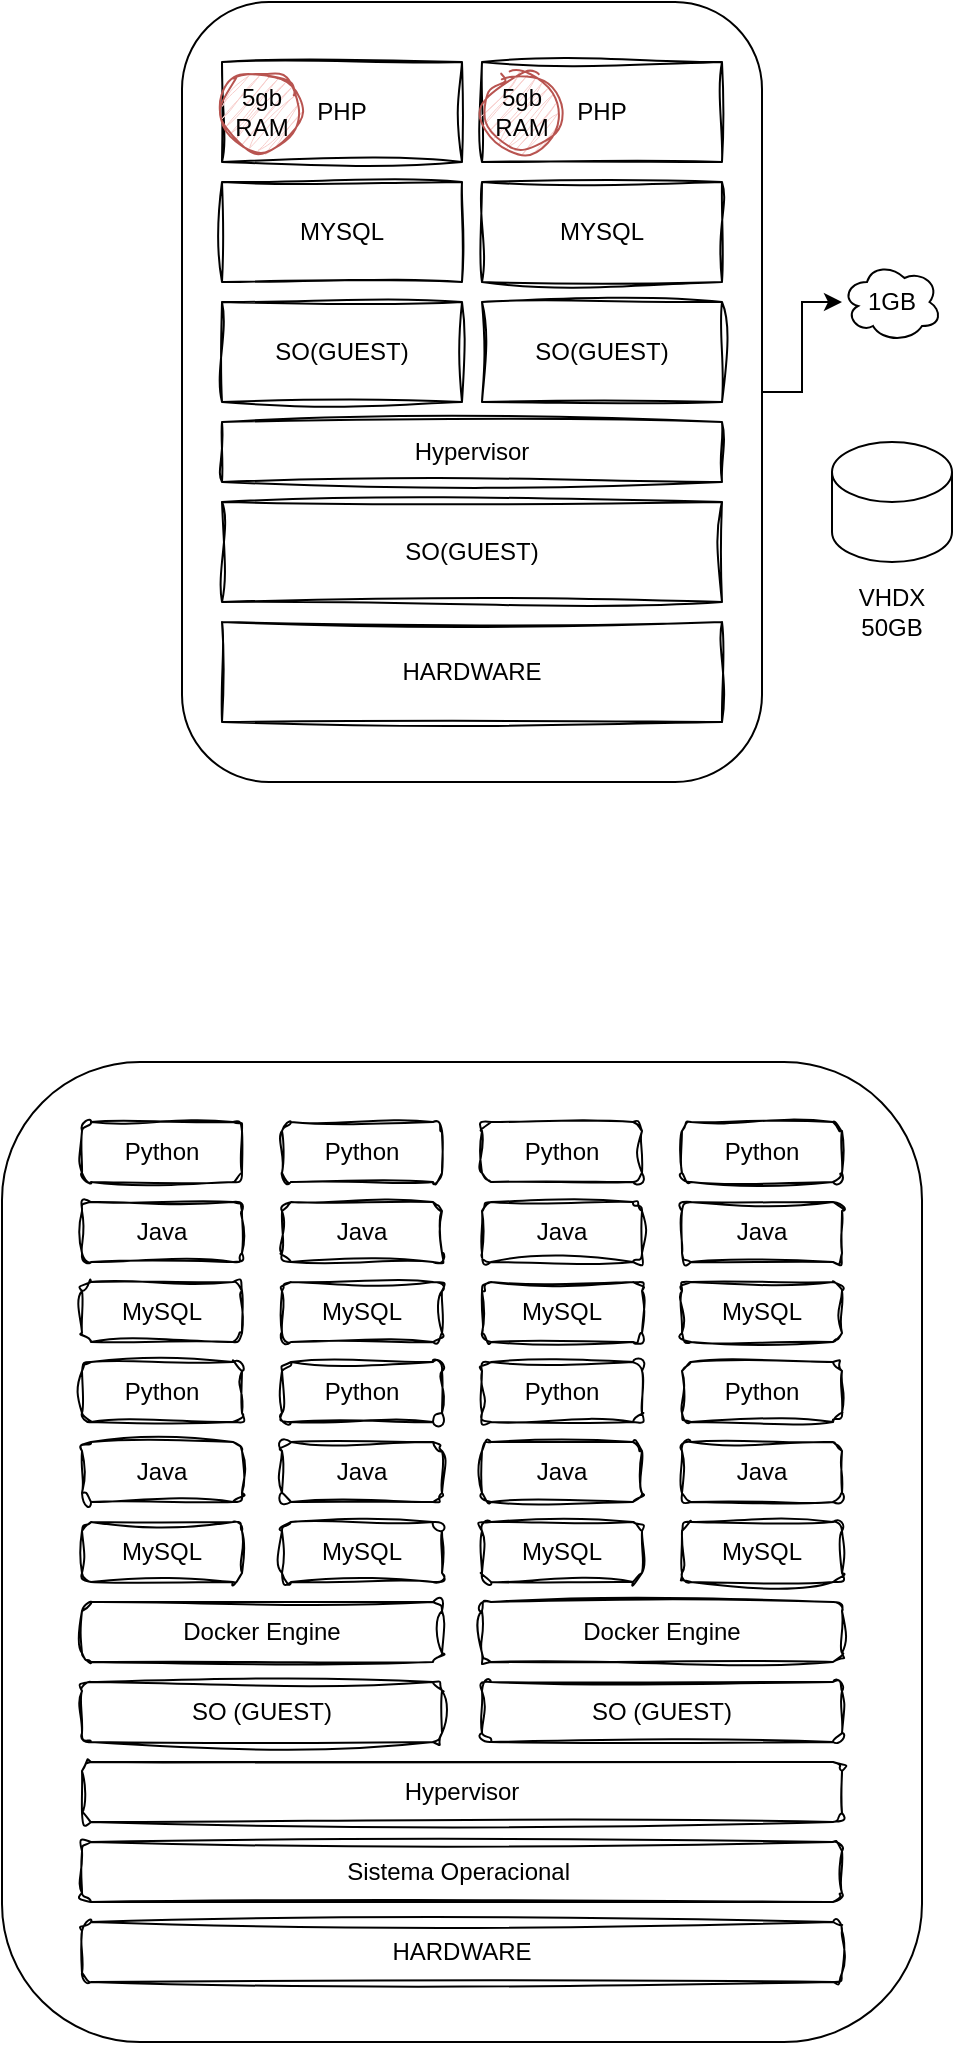 <mxfile version="21.1.2" type="github">
  <diagram name="Página-1" id="jKAN_4xwL9hKnfSjliuN">
    <mxGraphModel dx="1191" dy="687" grid="1" gridSize="10" guides="1" tooltips="1" connect="1" arrows="1" fold="1" page="1" pageScale="1" pageWidth="827" pageHeight="1169" math="0" shadow="0">
      <root>
        <mxCell id="0" />
        <mxCell id="1" parent="0" />
        <mxCell id="SblSH_98xNAXlvt-BYqG-34" value="" style="group" vertex="1" connectable="0" parent="1">
          <mxGeometry x="210" y="120" width="385" height="390" as="geometry" />
        </mxCell>
        <mxCell id="SblSH_98xNAXlvt-BYqG-1" value="" style="rounded=1;whiteSpace=wrap;html=1;" vertex="1" parent="SblSH_98xNAXlvt-BYqG-34">
          <mxGeometry width="290" height="390" as="geometry" />
        </mxCell>
        <mxCell id="SblSH_98xNAXlvt-BYqG-9" value="Hypervisor" style="rounded=0;whiteSpace=wrap;html=1;sketch=1;curveFitting=1;jiggle=2;" vertex="1" parent="SblSH_98xNAXlvt-BYqG-34">
          <mxGeometry x="20" y="210" width="250" height="30" as="geometry" />
        </mxCell>
        <mxCell id="SblSH_98xNAXlvt-BYqG-12" value="SO(GUEST)" style="rounded=0;whiteSpace=wrap;html=1;sketch=1;curveFitting=1;jiggle=2;" vertex="1" parent="SblSH_98xNAXlvt-BYqG-34">
          <mxGeometry x="20" y="250" width="250" height="50" as="geometry" />
        </mxCell>
        <mxCell id="SblSH_98xNAXlvt-BYqG-13" value="HARDWARE" style="rounded=0;whiteSpace=wrap;html=1;sketch=1;curveFitting=1;jiggle=2;" vertex="1" parent="SblSH_98xNAXlvt-BYqG-34">
          <mxGeometry x="20" y="310" width="250" height="50" as="geometry" />
        </mxCell>
        <mxCell id="SblSH_98xNAXlvt-BYqG-14" value="" style="group;sketch=1;curveFitting=1;jiggle=2;" vertex="1" connectable="0" parent="SblSH_98xNAXlvt-BYqG-34">
          <mxGeometry x="20" y="150" width="250" height="50" as="geometry" />
        </mxCell>
        <mxCell id="SblSH_98xNAXlvt-BYqG-4" value="SO(GUEST)" style="rounded=0;whiteSpace=wrap;html=1;sketch=1;curveFitting=1;jiggle=2;" vertex="1" parent="SblSH_98xNAXlvt-BYqG-14">
          <mxGeometry width="120" height="50" as="geometry" />
        </mxCell>
        <mxCell id="SblSH_98xNAXlvt-BYqG-8" value="SO(GUEST)" style="rounded=0;whiteSpace=wrap;html=1;sketch=1;curveFitting=1;jiggle=2;" vertex="1" parent="SblSH_98xNAXlvt-BYqG-14">
          <mxGeometry x="130" width="120" height="50" as="geometry" />
        </mxCell>
        <mxCell id="SblSH_98xNAXlvt-BYqG-15" value="" style="group;sketch=1;curveFitting=1;jiggle=2;" vertex="1" connectable="0" parent="SblSH_98xNAXlvt-BYqG-34">
          <mxGeometry x="20" y="90" width="250" height="50" as="geometry" />
        </mxCell>
        <mxCell id="SblSH_98xNAXlvt-BYqG-3" value="MYSQL" style="rounded=0;whiteSpace=wrap;html=1;sketch=1;curveFitting=1;jiggle=2;" vertex="1" parent="SblSH_98xNAXlvt-BYqG-15">
          <mxGeometry width="120" height="50" as="geometry" />
        </mxCell>
        <mxCell id="SblSH_98xNAXlvt-BYqG-7" value="MYSQL" style="rounded=0;whiteSpace=wrap;html=1;sketch=1;curveFitting=1;jiggle=2;" vertex="1" parent="SblSH_98xNAXlvt-BYqG-15">
          <mxGeometry x="130" width="120" height="50" as="geometry" />
        </mxCell>
        <mxCell id="SblSH_98xNAXlvt-BYqG-16" value="" style="group;sketch=1;curveFitting=1;jiggle=2;" vertex="1" connectable="0" parent="SblSH_98xNAXlvt-BYqG-34">
          <mxGeometry x="20" y="30" width="250" height="50" as="geometry" />
        </mxCell>
        <mxCell id="SblSH_98xNAXlvt-BYqG-2" value="PHP" style="rounded=0;whiteSpace=wrap;html=1;sketch=1;curveFitting=1;jiggle=2;" vertex="1" parent="SblSH_98xNAXlvt-BYqG-16">
          <mxGeometry width="120" height="50" as="geometry" />
        </mxCell>
        <mxCell id="SblSH_98xNAXlvt-BYqG-6" value="PHP" style="rounded=0;whiteSpace=wrap;html=1;sketch=1;curveFitting=1;jiggle=2;" vertex="1" parent="SblSH_98xNAXlvt-BYqG-16">
          <mxGeometry x="130" width="120" height="50" as="geometry" />
        </mxCell>
        <mxCell id="SblSH_98xNAXlvt-BYqG-28" value="5gb RAM" style="ellipse;whiteSpace=wrap;html=1;fillColor=#f8cecc;strokeColor=#b85450;sketch=1;curveFitting=1;jiggle=2;" vertex="1" parent="SblSH_98xNAXlvt-BYqG-16">
          <mxGeometry x="130" y="5" width="40" height="40" as="geometry" />
        </mxCell>
        <mxCell id="SblSH_98xNAXlvt-BYqG-17" value="5gb RAM" style="ellipse;whiteSpace=wrap;html=1;fillColor=#f8cecc;strokeColor=#b85450;sketch=1;curveFitting=1;jiggle=2;" vertex="1" parent="SblSH_98xNAXlvt-BYqG-16">
          <mxGeometry y="5" width="40" height="40" as="geometry" />
        </mxCell>
        <mxCell id="SblSH_98xNAXlvt-BYqG-29" value="1GB" style="ellipse;shape=cloud;whiteSpace=wrap;html=1;rounded=1;" vertex="1" parent="SblSH_98xNAXlvt-BYqG-34">
          <mxGeometry x="330" y="130" width="50" height="40" as="geometry" />
        </mxCell>
        <mxCell id="SblSH_98xNAXlvt-BYqG-30" value="" style="edgeStyle=orthogonalEdgeStyle;rounded=0;orthogonalLoop=1;jettySize=auto;html=1;" edge="1" parent="SblSH_98xNAXlvt-BYqG-34" source="SblSH_98xNAXlvt-BYqG-1" target="SblSH_98xNAXlvt-BYqG-29">
          <mxGeometry relative="1" as="geometry" />
        </mxCell>
        <mxCell id="SblSH_98xNAXlvt-BYqG-31" value="" style="shape=cylinder3;whiteSpace=wrap;html=1;boundedLbl=1;backgroundOutline=1;size=15;" vertex="1" parent="SblSH_98xNAXlvt-BYqG-34">
          <mxGeometry x="325" y="220" width="60" height="60" as="geometry" />
        </mxCell>
        <mxCell id="SblSH_98xNAXlvt-BYqG-33" value="VHDX 50GB" style="text;html=1;strokeColor=none;fillColor=none;align=center;verticalAlign=middle;whiteSpace=wrap;rounded=0;" vertex="1" parent="SblSH_98xNAXlvt-BYqG-34">
          <mxGeometry x="325" y="290" width="60" height="30" as="geometry" />
        </mxCell>
        <mxCell id="SblSH_98xNAXlvt-BYqG-93" value="" style="group" vertex="1" connectable="0" parent="1">
          <mxGeometry x="120" y="650" width="460" height="490" as="geometry" />
        </mxCell>
        <mxCell id="SblSH_98xNAXlvt-BYqG-35" value="" style="rounded=1;whiteSpace=wrap;html=1;" vertex="1" parent="SblSH_98xNAXlvt-BYqG-93">
          <mxGeometry width="460" height="490" as="geometry" />
        </mxCell>
        <mxCell id="SblSH_98xNAXlvt-BYqG-46" value="" style="group;rounded=1;sketch=1;curveFitting=1;jiggle=2;" vertex="1" connectable="0" parent="SblSH_98xNAXlvt-BYqG-93">
          <mxGeometry x="40" y="30" width="80" height="110" as="geometry" />
        </mxCell>
        <mxCell id="SblSH_98xNAXlvt-BYqG-48" value="" style="group;rounded=1;sketch=1;curveFitting=1;jiggle=2;" vertex="1" connectable="0" parent="SblSH_98xNAXlvt-BYqG-46">
          <mxGeometry width="80" height="110" as="geometry" />
        </mxCell>
        <mxCell id="SblSH_98xNAXlvt-BYqG-36" value="Python" style="rounded=1;whiteSpace=wrap;html=1;sketch=1;curveFitting=1;jiggle=2;" vertex="1" parent="SblSH_98xNAXlvt-BYqG-48">
          <mxGeometry width="80" height="30" as="geometry" />
        </mxCell>
        <mxCell id="SblSH_98xNAXlvt-BYqG-43" value="Java" style="rounded=1;whiteSpace=wrap;html=1;sketch=1;curveFitting=1;jiggle=2;" vertex="1" parent="SblSH_98xNAXlvt-BYqG-48">
          <mxGeometry y="40" width="80" height="30" as="geometry" />
        </mxCell>
        <mxCell id="SblSH_98xNAXlvt-BYqG-44" value="MySQL" style="rounded=1;whiteSpace=wrap;html=1;sketch=1;curveFitting=1;jiggle=2;" vertex="1" parent="SblSH_98xNAXlvt-BYqG-48">
          <mxGeometry y="80" width="80" height="30" as="geometry" />
        </mxCell>
        <mxCell id="SblSH_98xNAXlvt-BYqG-49" value="" style="group;rounded=1;sketch=1;curveFitting=1;jiggle=2;" vertex="1" connectable="0" parent="SblSH_98xNAXlvt-BYqG-93">
          <mxGeometry x="40" y="150" width="80" height="110" as="geometry" />
        </mxCell>
        <mxCell id="SblSH_98xNAXlvt-BYqG-50" value="Python" style="rounded=1;whiteSpace=wrap;html=1;sketch=1;curveFitting=1;jiggle=2;" vertex="1" parent="SblSH_98xNAXlvt-BYqG-49">
          <mxGeometry width="80" height="30" as="geometry" />
        </mxCell>
        <mxCell id="SblSH_98xNAXlvt-BYqG-51" value="Java" style="rounded=1;whiteSpace=wrap;html=1;sketch=1;curveFitting=1;jiggle=2;" vertex="1" parent="SblSH_98xNAXlvt-BYqG-49">
          <mxGeometry y="40" width="80" height="30" as="geometry" />
        </mxCell>
        <mxCell id="SblSH_98xNAXlvt-BYqG-52" value="MySQL" style="rounded=1;whiteSpace=wrap;html=1;sketch=1;curveFitting=1;jiggle=2;" vertex="1" parent="SblSH_98xNAXlvt-BYqG-49">
          <mxGeometry y="80" width="80" height="30" as="geometry" />
        </mxCell>
        <mxCell id="SblSH_98xNAXlvt-BYqG-53" value="" style="group;rounded=1;sketch=1;curveFitting=1;jiggle=2;" vertex="1" connectable="0" parent="SblSH_98xNAXlvt-BYqG-93">
          <mxGeometry x="140" y="30" width="80" height="110" as="geometry" />
        </mxCell>
        <mxCell id="SblSH_98xNAXlvt-BYqG-54" value="" style="group;rounded=1;sketch=1;curveFitting=1;jiggle=2;" vertex="1" connectable="0" parent="SblSH_98xNAXlvt-BYqG-53">
          <mxGeometry width="80" height="110" as="geometry" />
        </mxCell>
        <mxCell id="SblSH_98xNAXlvt-BYqG-55" value="Python" style="rounded=1;whiteSpace=wrap;html=1;sketch=1;curveFitting=1;jiggle=2;" vertex="1" parent="SblSH_98xNAXlvt-BYqG-54">
          <mxGeometry width="80" height="30" as="geometry" />
        </mxCell>
        <mxCell id="SblSH_98xNAXlvt-BYqG-56" value="Java" style="rounded=1;whiteSpace=wrap;html=1;sketch=1;curveFitting=1;jiggle=2;" vertex="1" parent="SblSH_98xNAXlvt-BYqG-54">
          <mxGeometry y="40" width="80" height="30" as="geometry" />
        </mxCell>
        <mxCell id="SblSH_98xNAXlvt-BYqG-57" value="MySQL" style="rounded=1;whiteSpace=wrap;html=1;sketch=1;curveFitting=1;jiggle=2;" vertex="1" parent="SblSH_98xNAXlvt-BYqG-54">
          <mxGeometry y="80" width="80" height="30" as="geometry" />
        </mxCell>
        <mxCell id="SblSH_98xNAXlvt-BYqG-58" value="Python" style="rounded=1;whiteSpace=wrap;html=1;sketch=1;curveFitting=1;jiggle=2;" vertex="1" parent="SblSH_98xNAXlvt-BYqG-93">
          <mxGeometry x="140" y="150" width="80" height="30" as="geometry" />
        </mxCell>
        <mxCell id="SblSH_98xNAXlvt-BYqG-59" value="Java" style="rounded=1;whiteSpace=wrap;html=1;sketch=1;curveFitting=1;jiggle=2;" vertex="1" parent="SblSH_98xNAXlvt-BYqG-93">
          <mxGeometry x="140" y="190" width="80" height="30" as="geometry" />
        </mxCell>
        <mxCell id="SblSH_98xNAXlvt-BYqG-60" value="MySQL" style="rounded=1;whiteSpace=wrap;html=1;sketch=1;curveFitting=1;jiggle=2;" vertex="1" parent="SblSH_98xNAXlvt-BYqG-93">
          <mxGeometry x="140" y="230" width="80" height="30" as="geometry" />
        </mxCell>
        <mxCell id="SblSH_98xNAXlvt-BYqG-81" value="" style="group;rounded=1;sketch=1;curveFitting=1;jiggle=2;" vertex="1" connectable="0" parent="SblSH_98xNAXlvt-BYqG-93">
          <mxGeometry x="40" y="270" width="180" height="70" as="geometry" />
        </mxCell>
        <mxCell id="SblSH_98xNAXlvt-BYqG-77" value="Docker Engine" style="rounded=1;whiteSpace=wrap;html=1;sketch=1;curveFitting=1;jiggle=2;" vertex="1" parent="SblSH_98xNAXlvt-BYqG-81">
          <mxGeometry width="180" height="30" as="geometry" />
        </mxCell>
        <mxCell id="SblSH_98xNAXlvt-BYqG-78" value="SO (GUEST)" style="rounded=1;whiteSpace=wrap;html=1;sketch=1;curveFitting=1;jiggle=2;" vertex="1" parent="SblSH_98xNAXlvt-BYqG-81">
          <mxGeometry y="40" width="180" height="30" as="geometry" />
        </mxCell>
        <mxCell id="SblSH_98xNAXlvt-BYqG-86" value="Hypervisor" style="rounded=1;whiteSpace=wrap;html=1;sketch=1;curveFitting=1;jiggle=2;" vertex="1" parent="SblSH_98xNAXlvt-BYqG-93">
          <mxGeometry x="40" y="350" width="380" height="30" as="geometry" />
        </mxCell>
        <mxCell id="SblSH_98xNAXlvt-BYqG-87" value="Sistema Operacional&amp;nbsp;" style="rounded=1;whiteSpace=wrap;html=1;sketch=1;curveFitting=1;jiggle=2;" vertex="1" parent="SblSH_98xNAXlvt-BYqG-93">
          <mxGeometry x="40" y="390" width="380" height="30" as="geometry" />
        </mxCell>
        <mxCell id="SblSH_98xNAXlvt-BYqG-88" value="HARDWARE" style="rounded=1;whiteSpace=wrap;html=1;sketch=1;curveFitting=1;jiggle=2;" vertex="1" parent="SblSH_98xNAXlvt-BYqG-93">
          <mxGeometry x="40" y="430" width="380" height="30" as="geometry" />
        </mxCell>
        <mxCell id="SblSH_98xNAXlvt-BYqG-92" value="" style="group;rounded=1;sketch=1;curveFitting=1;jiggle=2;" vertex="1" connectable="0" parent="SblSH_98xNAXlvt-BYqG-93">
          <mxGeometry x="240" y="30" width="180" height="310" as="geometry" />
        </mxCell>
        <mxCell id="SblSH_98xNAXlvt-BYqG-61" value="" style="group;rounded=1;sketch=1;curveFitting=1;jiggle=2;" vertex="1" connectable="0" parent="SblSH_98xNAXlvt-BYqG-92">
          <mxGeometry width="80" height="110" as="geometry" />
        </mxCell>
        <mxCell id="SblSH_98xNAXlvt-BYqG-62" value="" style="group;rounded=1;sketch=1;curveFitting=1;jiggle=2;" vertex="1" connectable="0" parent="SblSH_98xNAXlvt-BYqG-61">
          <mxGeometry width="80" height="110" as="geometry" />
        </mxCell>
        <mxCell id="SblSH_98xNAXlvt-BYqG-63" value="Python" style="rounded=1;whiteSpace=wrap;html=1;sketch=1;curveFitting=1;jiggle=2;" vertex="1" parent="SblSH_98xNAXlvt-BYqG-62">
          <mxGeometry width="80" height="30" as="geometry" />
        </mxCell>
        <mxCell id="SblSH_98xNAXlvt-BYqG-64" value="Java" style="rounded=1;whiteSpace=wrap;html=1;sketch=1;curveFitting=1;jiggle=2;" vertex="1" parent="SblSH_98xNAXlvt-BYqG-62">
          <mxGeometry y="40" width="80" height="30" as="geometry" />
        </mxCell>
        <mxCell id="SblSH_98xNAXlvt-BYqG-65" value="MySQL" style="rounded=1;whiteSpace=wrap;html=1;sketch=1;curveFitting=1;jiggle=2;" vertex="1" parent="SblSH_98xNAXlvt-BYqG-62">
          <mxGeometry y="80" width="80" height="30" as="geometry" />
        </mxCell>
        <mxCell id="SblSH_98xNAXlvt-BYqG-66" value="Python" style="rounded=1;whiteSpace=wrap;html=1;sketch=1;curveFitting=1;jiggle=2;" vertex="1" parent="SblSH_98xNAXlvt-BYqG-92">
          <mxGeometry y="120" width="80" height="30" as="geometry" />
        </mxCell>
        <mxCell id="SblSH_98xNAXlvt-BYqG-67" value="Java" style="rounded=1;whiteSpace=wrap;html=1;sketch=1;curveFitting=1;jiggle=2;" vertex="1" parent="SblSH_98xNAXlvt-BYqG-92">
          <mxGeometry y="160" width="80" height="30" as="geometry" />
        </mxCell>
        <mxCell id="SblSH_98xNAXlvt-BYqG-68" value="MySQL" style="rounded=1;whiteSpace=wrap;html=1;sketch=1;curveFitting=1;jiggle=2;" vertex="1" parent="SblSH_98xNAXlvt-BYqG-92">
          <mxGeometry y="200" width="80" height="30" as="geometry" />
        </mxCell>
        <mxCell id="SblSH_98xNAXlvt-BYqG-69" value="" style="group;rounded=1;sketch=1;curveFitting=1;jiggle=2;" vertex="1" connectable="0" parent="SblSH_98xNAXlvt-BYqG-92">
          <mxGeometry x="100" width="80" height="110" as="geometry" />
        </mxCell>
        <mxCell id="SblSH_98xNAXlvt-BYqG-70" value="" style="group;rounded=1;sketch=1;curveFitting=1;jiggle=2;" vertex="1" connectable="0" parent="SblSH_98xNAXlvt-BYqG-69">
          <mxGeometry width="80" height="110" as="geometry" />
        </mxCell>
        <mxCell id="SblSH_98xNAXlvt-BYqG-71" value="Python" style="rounded=1;whiteSpace=wrap;html=1;sketch=1;curveFitting=1;jiggle=2;" vertex="1" parent="SblSH_98xNAXlvt-BYqG-70">
          <mxGeometry width="80" height="30" as="geometry" />
        </mxCell>
        <mxCell id="SblSH_98xNAXlvt-BYqG-72" value="Java" style="rounded=1;whiteSpace=wrap;html=1;sketch=1;curveFitting=1;jiggle=2;" vertex="1" parent="SblSH_98xNAXlvt-BYqG-70">
          <mxGeometry y="40" width="80" height="30" as="geometry" />
        </mxCell>
        <mxCell id="SblSH_98xNAXlvt-BYqG-73" value="MySQL" style="rounded=1;whiteSpace=wrap;html=1;sketch=1;curveFitting=1;jiggle=2;" vertex="1" parent="SblSH_98xNAXlvt-BYqG-70">
          <mxGeometry y="80" width="80" height="30" as="geometry" />
        </mxCell>
        <mxCell id="SblSH_98xNAXlvt-BYqG-74" value="Python" style="rounded=1;whiteSpace=wrap;html=1;sketch=1;curveFitting=1;jiggle=2;" vertex="1" parent="SblSH_98xNAXlvt-BYqG-92">
          <mxGeometry x="100" y="120" width="80" height="30" as="geometry" />
        </mxCell>
        <mxCell id="SblSH_98xNAXlvt-BYqG-75" value="Java" style="rounded=1;whiteSpace=wrap;html=1;sketch=1;curveFitting=1;jiggle=2;" vertex="1" parent="SblSH_98xNAXlvt-BYqG-92">
          <mxGeometry x="100" y="160" width="80" height="30" as="geometry" />
        </mxCell>
        <mxCell id="SblSH_98xNAXlvt-BYqG-76" value="MySQL" style="rounded=1;whiteSpace=wrap;html=1;sketch=1;curveFitting=1;jiggle=2;" vertex="1" parent="SblSH_98xNAXlvt-BYqG-92">
          <mxGeometry x="100" y="200" width="80" height="30" as="geometry" />
        </mxCell>
        <mxCell id="SblSH_98xNAXlvt-BYqG-83" value="" style="group;rounded=1;sketch=1;curveFitting=1;jiggle=2;" vertex="1" connectable="0" parent="SblSH_98xNAXlvt-BYqG-92">
          <mxGeometry y="240" width="180" height="70" as="geometry" />
        </mxCell>
        <mxCell id="SblSH_98xNAXlvt-BYqG-84" value="Docker Engine" style="rounded=1;whiteSpace=wrap;html=1;sketch=1;curveFitting=1;jiggle=2;" vertex="1" parent="SblSH_98xNAXlvt-BYqG-83">
          <mxGeometry width="180" height="30" as="geometry" />
        </mxCell>
        <mxCell id="SblSH_98xNAXlvt-BYqG-85" value="SO (GUEST)" style="rounded=1;whiteSpace=wrap;html=1;sketch=1;curveFitting=1;jiggle=2;" vertex="1" parent="SblSH_98xNAXlvt-BYqG-83">
          <mxGeometry y="40" width="180" height="30" as="geometry" />
        </mxCell>
      </root>
    </mxGraphModel>
  </diagram>
</mxfile>
